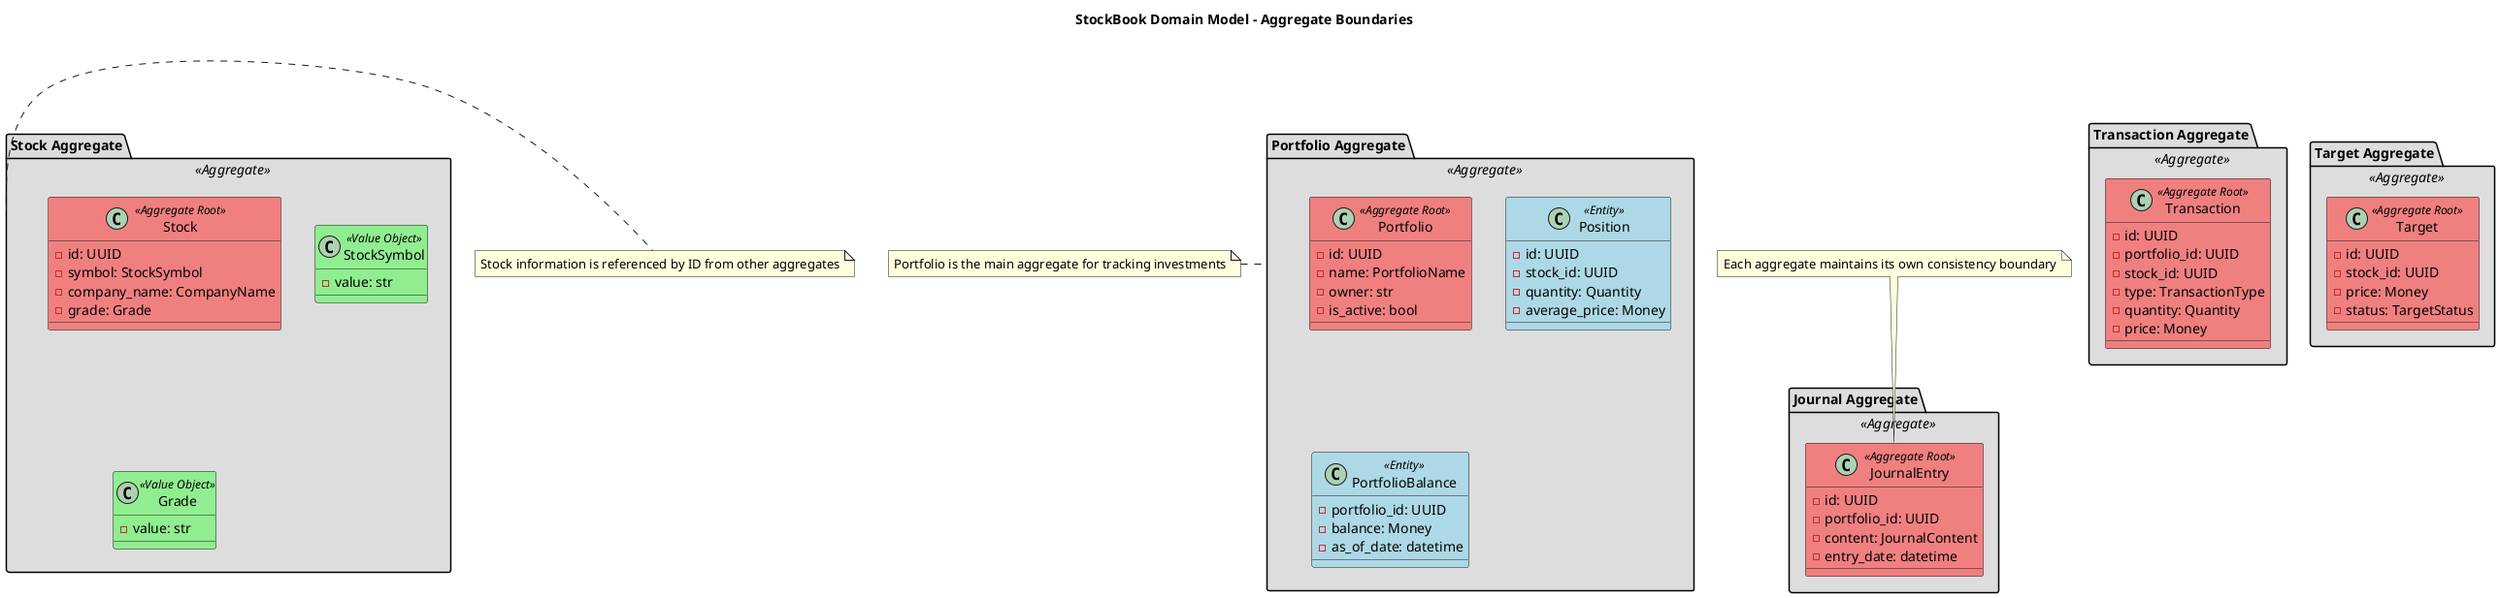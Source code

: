 @startuml 09_domain_aggregate_boundaries

title StockBook Domain Model - Aggregate Boundaries

package "Stock Aggregate" <<Aggregate>> #DDDDDD {
    class Stock <<Aggregate Root>> #LightCoral {
        - id: UUID
        - symbol: StockSymbol
        - company_name: CompanyName
        - grade: Grade
    }

    class StockSymbol <<Value Object>> #LightGreen {
        - value: str
    }

    class Grade <<Value Object>> #LightGreen {
        - value: str
    }
}

package "Portfolio Aggregate" <<Aggregate>> #DDDDDD {
    class Portfolio <<Aggregate Root>> #LightCoral {
        - id: UUID
        - name: PortfolioName
        - owner: str
        - is_active: bool
    }

    class Position <<Entity>> #LightBlue {
        - id: UUID
        - stock_id: UUID
        - quantity: Quantity
        - average_price: Money
    }

    class PortfolioBalance <<Entity>> #LightBlue {
        - portfolio_id: UUID
        - balance: Money
        - as_of_date: datetime
    }
}

package "Transaction Aggregate" <<Aggregate>> #DDDDDD {
    class Transaction <<Aggregate Root>> #LightCoral {
        - id: UUID
        - portfolio_id: UUID
        - stock_id: UUID
        - type: TransactionType
        - quantity: Quantity
        - price: Money
    }
}

package "Target Aggregate" <<Aggregate>> #DDDDDD {
    class Target <<Aggregate Root>> #LightCoral {
        - id: UUID
        - stock_id: UUID
        - price: Money
        - status: TargetStatus
    }
}

package "Journal Aggregate" <<Aggregate>> #DDDDDD {
    class JournalEntry <<Aggregate Root>> #LightCoral {
        - id: UUID
        - portfolio_id: UUID
        - content: JournalContent
        - entry_date: datetime
    }
}

note top : Each aggregate maintains its own consistency boundary

note right of "Stock Aggregate" : Stock information is referenced by ID from other aggregates

note left of "Portfolio Aggregate" : Portfolio is the main aggregate for tracking investments

@enduml
